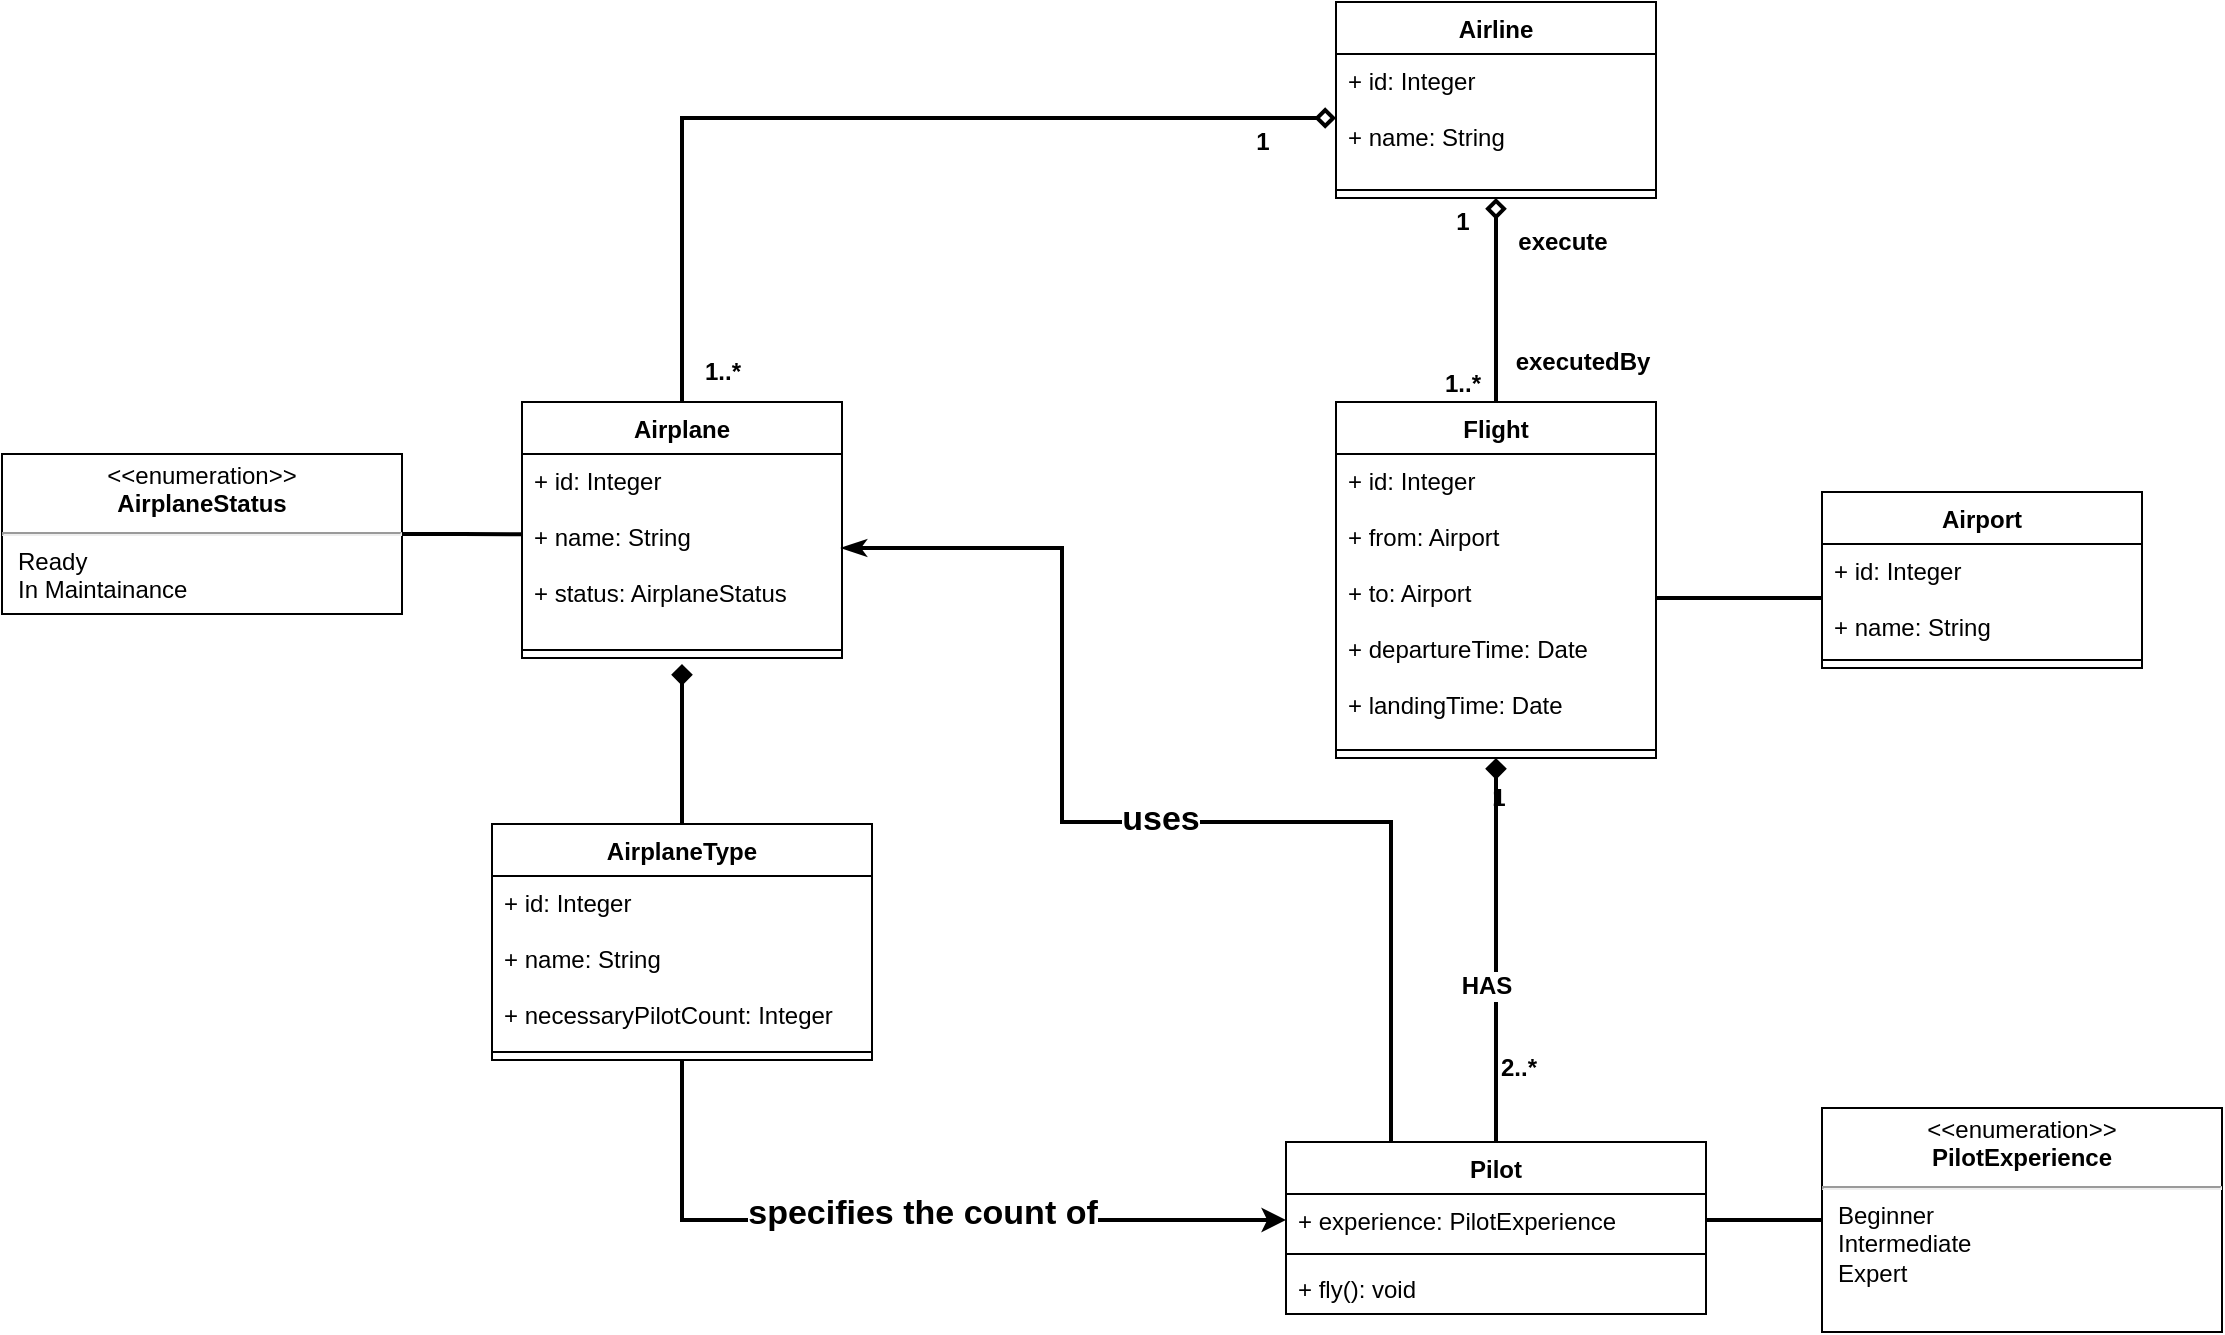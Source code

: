 <mxfile version="14.7.6" type="device"><diagram name="Page-1" id="929967ad-93f9-6ef4-fab6-5d389245f69c"><mxGraphModel dx="1736" dy="818" grid="1" gridSize="10" guides="1" tooltips="1" connect="1" arrows="1" fold="1" page="1" pageScale="1.5" pageWidth="1169" pageHeight="826" background="none" math="0" shadow="0"><root><mxCell id="0" style=";html=1;"/><mxCell id="1" style=";html=1;" parent="0"/><mxCell id="xUhMygq6KbPXx7pu0Cey-5" value="Airport" style="swimlane;fontStyle=1;align=center;verticalAlign=top;childLayout=stackLayout;horizontal=1;startSize=26;horizontalStack=0;resizeParent=1;resizeParentMax=0;resizeLast=0;collapsible=1;marginBottom=0;" vertex="1" parent="1"><mxGeometry x="1232" y="532" width="160" height="88" as="geometry"/></mxCell><mxCell id="xUhMygq6KbPXx7pu0Cey-6" value="+ id: Integer&#10;&#10;+ name: String" style="text;strokeColor=none;fillColor=none;align=left;verticalAlign=top;spacingLeft=4;spacingRight=4;overflow=hidden;rotatable=0;points=[[0,0.5],[1,0.5]];portConstraint=eastwest;" vertex="1" parent="xUhMygq6KbPXx7pu0Cey-5"><mxGeometry y="26" width="160" height="54" as="geometry"/></mxCell><mxCell id="xUhMygq6KbPXx7pu0Cey-7" value="" style="line;strokeWidth=1;fillColor=none;align=left;verticalAlign=middle;spacingTop=-1;spacingLeft=3;spacingRight=3;rotatable=0;labelPosition=right;points=[];portConstraint=eastwest;" vertex="1" parent="xUhMygq6KbPXx7pu0Cey-5"><mxGeometry y="80" width="160" height="8" as="geometry"/></mxCell><mxCell id="xUhMygq6KbPXx7pu0Cey-53" style="edgeStyle=orthogonalEdgeStyle;rounded=0;orthogonalLoop=1;jettySize=auto;html=1;entryX=0;entryY=0.5;entryDx=0;entryDy=0;fontSize=12;endArrow=diamond;endFill=0;strokeWidth=2;" edge="1" parent="1" source="xUhMygq6KbPXx7pu0Cey-9" target="xUhMygq6KbPXx7pu0Cey-26"><mxGeometry relative="1" as="geometry"/></mxCell><mxCell id="xUhMygq6KbPXx7pu0Cey-54" value="&lt;b&gt;1..*&lt;/b&gt;" style="edgeLabel;html=1;align=center;verticalAlign=middle;resizable=0;points=[];fontSize=12;" vertex="1" connectable="0" parent="xUhMygq6KbPXx7pu0Cey-53"><mxGeometry x="-0.911" y="1" relative="1" as="geometry"><mxPoint x="21" y="6" as="offset"/></mxGeometry></mxCell><mxCell id="xUhMygq6KbPXx7pu0Cey-55" value="&lt;b&gt;1&lt;/b&gt;" style="edgeLabel;html=1;align=center;verticalAlign=middle;resizable=0;points=[];fontSize=12;" vertex="1" connectable="0" parent="xUhMygq6KbPXx7pu0Cey-53"><mxGeometry x="0.805" relative="1" as="geometry"><mxPoint x="8" y="12" as="offset"/></mxGeometry></mxCell><mxCell id="xUhMygq6KbPXx7pu0Cey-9" value="Airplane" style="swimlane;fontStyle=1;align=center;verticalAlign=top;childLayout=stackLayout;horizontal=1;startSize=26;horizontalStack=0;resizeParent=1;resizeParentMax=0;resizeLast=0;collapsible=1;marginBottom=0;" vertex="1" parent="1"><mxGeometry x="582" y="487" width="160" height="128" as="geometry"/></mxCell><mxCell id="xUhMygq6KbPXx7pu0Cey-10" value="+ id: Integer&#10;&#10;+ name: String&#10;&#10;+ status: AirplaneStatus" style="text;strokeColor=none;fillColor=none;align=left;verticalAlign=top;spacingLeft=4;spacingRight=4;overflow=hidden;rotatable=0;points=[[0,0.5],[1,0.5]];portConstraint=eastwest;" vertex="1" parent="xUhMygq6KbPXx7pu0Cey-9"><mxGeometry y="26" width="160" height="94" as="geometry"/></mxCell><mxCell id="xUhMygq6KbPXx7pu0Cey-11" value="" style="line;strokeWidth=1;fillColor=none;align=left;verticalAlign=middle;spacingTop=-1;spacingLeft=3;spacingRight=3;rotatable=0;labelPosition=right;points=[];portConstraint=eastwest;" vertex="1" parent="xUhMygq6KbPXx7pu0Cey-9"><mxGeometry y="120" width="160" height="8" as="geometry"/></mxCell><mxCell id="xUhMygq6KbPXx7pu0Cey-43" style="edgeStyle=orthogonalEdgeStyle;rounded=0;orthogonalLoop=1;jettySize=auto;html=1;fontSize=12;endArrow=diamond;endFill=1;strokeWidth=2;entryX=0.5;entryY=1;entryDx=0;entryDy=0;" edge="1" parent="1" source="xUhMygq6KbPXx7pu0Cey-17" target="xUhMygq6KbPXx7pu0Cey-21"><mxGeometry relative="1" as="geometry"><mxPoint x="1152" y="576" as="targetPoint"/></mxGeometry></mxCell><mxCell id="xUhMygq6KbPXx7pu0Cey-44" value="1" style="edgeLabel;html=1;align=center;verticalAlign=middle;resizable=0;points=[];fontSize=12;fontStyle=1;labelBackgroundColor=none;" vertex="1" connectable="0" parent="xUhMygq6KbPXx7pu0Cey-43"><mxGeometry x="0.709" y="-1" relative="1" as="geometry"><mxPoint y="-8" as="offset"/></mxGeometry></mxCell><mxCell id="xUhMygq6KbPXx7pu0Cey-45" value="2..*" style="edgeLabel;html=1;align=center;verticalAlign=middle;resizable=0;points=[];fontSize=12;fontStyle=1;labelBackgroundColor=none;" vertex="1" connectable="0" parent="xUhMygq6KbPXx7pu0Cey-43"><mxGeometry x="-0.673" y="-3" relative="1" as="geometry"><mxPoint x="8" y="-6" as="offset"/></mxGeometry></mxCell><mxCell id="xUhMygq6KbPXx7pu0Cey-49" value="HAS" style="edgeLabel;html=1;align=center;verticalAlign=middle;resizable=0;points=[];fontSize=12;fontStyle=1" vertex="1" connectable="0" parent="xUhMygq6KbPXx7pu0Cey-43"><mxGeometry x="-0.184" relative="1" as="geometry"><mxPoint x="-5" as="offset"/></mxGeometry></mxCell><mxCell id="xUhMygq6KbPXx7pu0Cey-56" style="edgeStyle=orthogonalEdgeStyle;rounded=0;orthogonalLoop=1;jettySize=auto;html=1;entryX=1;entryY=0.5;entryDx=0;entryDy=0;fontSize=12;endArrow=classicThin;endFill=1;strokeWidth=2;exitX=0.25;exitY=0;exitDx=0;exitDy=0;" edge="1" parent="1" source="xUhMygq6KbPXx7pu0Cey-17" target="xUhMygq6KbPXx7pu0Cey-10"><mxGeometry relative="1" as="geometry"><Array as="points"><mxPoint x="1017" y="697"/><mxPoint x="852" y="697"/><mxPoint x="852" y="560"/></Array></mxGeometry></mxCell><mxCell id="xUhMygq6KbPXx7pu0Cey-57" value="&lt;b style=&quot;font-size: 17px;&quot;&gt;&lt;font style=&quot;font-size: 17px;&quot;&gt;uses&lt;/font&gt;&lt;/b&gt;" style="edgeLabel;html=1;align=center;verticalAlign=middle;resizable=0;points=[];fontSize=17;" vertex="1" connectable="0" parent="xUhMygq6KbPXx7pu0Cey-56"><mxGeometry x="-0.017" y="-1" relative="1" as="geometry"><mxPoint x="5" as="offset"/></mxGeometry></mxCell><mxCell id="xUhMygq6KbPXx7pu0Cey-17" value="Pilot" style="swimlane;fontStyle=1;align=center;verticalAlign=top;childLayout=stackLayout;horizontal=1;startSize=26;horizontalStack=0;resizeParent=1;resizeParentMax=0;resizeLast=0;collapsible=1;marginBottom=0;" vertex="1" parent="1"><mxGeometry x="964" y="857" width="210" height="86" as="geometry"/></mxCell><mxCell id="xUhMygq6KbPXx7pu0Cey-18" value="+ experience: PilotExperience" style="text;strokeColor=none;fillColor=none;align=left;verticalAlign=top;spacingLeft=4;spacingRight=4;overflow=hidden;rotatable=0;points=[[0,0.5],[1,0.5]];portConstraint=eastwest;" vertex="1" parent="xUhMygq6KbPXx7pu0Cey-17"><mxGeometry y="26" width="210" height="26" as="geometry"/></mxCell><mxCell id="xUhMygq6KbPXx7pu0Cey-19" value="" style="line;strokeWidth=1;fillColor=none;align=left;verticalAlign=middle;spacingTop=-1;spacingLeft=3;spacingRight=3;rotatable=0;labelPosition=right;points=[];portConstraint=eastwest;" vertex="1" parent="xUhMygq6KbPXx7pu0Cey-17"><mxGeometry y="52" width="210" height="8" as="geometry"/></mxCell><mxCell id="xUhMygq6KbPXx7pu0Cey-20" value="+ fly(): void" style="text;strokeColor=none;fillColor=none;align=left;verticalAlign=top;spacingLeft=4;spacingRight=4;overflow=hidden;rotatable=0;points=[[0,0.5],[1,0.5]];portConstraint=eastwest;" vertex="1" parent="xUhMygq6KbPXx7pu0Cey-17"><mxGeometry y="60" width="210" height="26" as="geometry"/></mxCell><mxCell id="xUhMygq6KbPXx7pu0Cey-21" value="Flight" style="swimlane;fontStyle=1;align=center;verticalAlign=top;childLayout=stackLayout;horizontal=1;startSize=26;horizontalStack=0;resizeParent=1;resizeParentMax=0;resizeLast=0;collapsible=1;marginBottom=0;" vertex="1" parent="1"><mxGeometry x="989" y="487" width="160" height="178" as="geometry"/></mxCell><mxCell id="xUhMygq6KbPXx7pu0Cey-22" value="+ id: Integer&#10;&#10;+ from: Airport&#10;&#10;+ to: Airport&#10;&#10;+ departureTime: Date&#10;&#10;+ landingTime: Date" style="text;strokeColor=none;fillColor=none;align=left;verticalAlign=top;spacingLeft=4;spacingRight=4;overflow=hidden;rotatable=0;points=[[0,0.5],[1,0.5]];portConstraint=eastwest;" vertex="1" parent="xUhMygq6KbPXx7pu0Cey-21"><mxGeometry y="26" width="160" height="144" as="geometry"/></mxCell><mxCell id="xUhMygq6KbPXx7pu0Cey-23" value="" style="line;strokeWidth=1;fillColor=none;align=left;verticalAlign=middle;spacingTop=-1;spacingLeft=3;spacingRight=3;rotatable=0;labelPosition=right;points=[];portConstraint=eastwest;" vertex="1" parent="xUhMygq6KbPXx7pu0Cey-21"><mxGeometry y="170" width="160" height="8" as="geometry"/></mxCell><mxCell id="xUhMygq6KbPXx7pu0Cey-25" value="Airline" style="swimlane;fontStyle=1;align=center;verticalAlign=top;childLayout=stackLayout;horizontal=1;startSize=26;horizontalStack=0;resizeParent=1;resizeParentMax=0;resizeLast=0;collapsible=1;marginBottom=0;" vertex="1" parent="1"><mxGeometry x="989" y="287" width="160" height="98" as="geometry"/></mxCell><mxCell id="xUhMygq6KbPXx7pu0Cey-26" value="+ id: Integer&#10;&#10;+ name: String&#10;" style="text;strokeColor=none;fillColor=none;align=left;verticalAlign=top;spacingLeft=4;spacingRight=4;overflow=hidden;rotatable=0;points=[[0,0.5],[1,0.5]];portConstraint=eastwest;" vertex="1" parent="xUhMygq6KbPXx7pu0Cey-25"><mxGeometry y="26" width="160" height="64" as="geometry"/></mxCell><mxCell id="xUhMygq6KbPXx7pu0Cey-27" value="" style="line;strokeWidth=1;fillColor=none;align=left;verticalAlign=middle;spacingTop=-1;spacingLeft=3;spacingRight=3;rotatable=0;labelPosition=right;points=[];portConstraint=eastwest;" vertex="1" parent="xUhMygq6KbPXx7pu0Cey-25"><mxGeometry y="90" width="160" height="8" as="geometry"/></mxCell><mxCell id="xUhMygq6KbPXx7pu0Cey-39" style="edgeStyle=orthogonalEdgeStyle;rounded=0;orthogonalLoop=1;jettySize=auto;html=1;entryX=0;entryY=0.427;entryDx=0;entryDy=0;entryPerimeter=0;endArrow=none;endFill=0;strokeWidth=2;" edge="1" parent="1" source="xUhMygq6KbPXx7pu0Cey-32" target="xUhMygq6KbPXx7pu0Cey-10"><mxGeometry relative="1" as="geometry"/></mxCell><mxCell id="xUhMygq6KbPXx7pu0Cey-32" value="&lt;p style=&quot;margin: 0px ; margin-top: 4px ; text-align: center&quot;&gt;&amp;lt;&amp;lt;enumeration&amp;gt;&amp;gt;&lt;br&gt;&lt;b&gt;AirplaneStatus&lt;/b&gt;&lt;br&gt;&lt;/p&gt;&lt;hr&gt;&lt;p style=&quot;margin: 0px ; margin-left: 8px ; text-align: left&quot;&gt;Ready&lt;/p&gt;&lt;p style=&quot;margin: 0px ; margin-left: 8px ; text-align: left&quot;&gt;In Maintainance&lt;/p&gt;" style="shape=rect;html=1;overflow=fill;whiteSpace=wrap;" vertex="1" parent="1"><mxGeometry x="322" y="513" width="200" height="80" as="geometry"/></mxCell><mxCell id="xUhMygq6KbPXx7pu0Cey-33" value="AirplaneType" style="swimlane;fontStyle=1;align=center;verticalAlign=top;childLayout=stackLayout;horizontal=1;startSize=26;horizontalStack=0;resizeParent=1;resizeParentMax=0;resizeLast=0;collapsible=1;marginBottom=0;" vertex="1" parent="1"><mxGeometry x="567" y="698" width="190" height="118" as="geometry"/></mxCell><mxCell id="xUhMygq6KbPXx7pu0Cey-34" value="+ id: Integer&#10;&#10;+ name: String&#10;&#10;+ necessaryPilotCount: Integer" style="text;strokeColor=none;fillColor=none;align=left;verticalAlign=top;spacingLeft=4;spacingRight=4;overflow=hidden;rotatable=0;points=[[0,0.5],[1,0.5]];portConstraint=eastwest;" vertex="1" parent="xUhMygq6KbPXx7pu0Cey-33"><mxGeometry y="26" width="190" height="84" as="geometry"/></mxCell><mxCell id="xUhMygq6KbPXx7pu0Cey-35" value="" style="line;strokeWidth=1;fillColor=none;align=left;verticalAlign=middle;spacingTop=-1;spacingLeft=3;spacingRight=3;rotatable=0;labelPosition=right;points=[];portConstraint=eastwest;" vertex="1" parent="xUhMygq6KbPXx7pu0Cey-33"><mxGeometry y="110" width="190" height="8" as="geometry"/></mxCell><mxCell id="xUhMygq6KbPXx7pu0Cey-48" style="edgeStyle=orthogonalEdgeStyle;rounded=0;orthogonalLoop=1;jettySize=auto;html=1;entryX=1;entryY=0.5;entryDx=0;entryDy=0;fontSize=12;endArrow=none;endFill=0;strokeWidth=2;" edge="1" parent="1" source="xUhMygq6KbPXx7pu0Cey-37" target="xUhMygq6KbPXx7pu0Cey-18"><mxGeometry relative="1" as="geometry"/></mxCell><mxCell id="xUhMygq6KbPXx7pu0Cey-37" value="&lt;p style=&quot;margin: 0px ; margin-top: 4px ; text-align: center&quot;&gt;&amp;lt;&amp;lt;enumeration&amp;gt;&amp;gt;&lt;br&gt;&lt;b&gt;PilotExperience&lt;/b&gt;&lt;br&gt;&lt;/p&gt;&lt;hr&gt;&lt;p style=&quot;margin: 0px ; margin-left: 8px ; text-align: left&quot;&gt;Beginner&lt;/p&gt;&lt;p style=&quot;margin: 0px ; margin-left: 8px ; text-align: left&quot;&gt;Intermediate&lt;/p&gt;&lt;p style=&quot;margin: 0px ; margin-left: 8px ; text-align: left&quot;&gt;Expert&lt;/p&gt;" style="shape=rect;html=1;overflow=fill;whiteSpace=wrap;" vertex="1" parent="1"><mxGeometry x="1232" y="840" width="200" height="112" as="geometry"/></mxCell><mxCell id="xUhMygq6KbPXx7pu0Cey-38" style="edgeStyle=orthogonalEdgeStyle;rounded=0;orthogonalLoop=1;jettySize=auto;html=1;endArrow=diamond;endFill=1;strokeWidth=2;" edge="1" parent="1" source="xUhMygq6KbPXx7pu0Cey-33"><mxGeometry relative="1" as="geometry"><mxPoint x="662" y="618" as="targetPoint"/></mxGeometry></mxCell><mxCell id="xUhMygq6KbPXx7pu0Cey-40" style="edgeStyle=orthogonalEdgeStyle;rounded=0;orthogonalLoop=1;jettySize=auto;html=1;entryX=0.5;entryY=1;entryDx=0;entryDy=0;endArrow=diamond;endFill=0;strokeWidth=2;exitX=0.5;exitY=0;exitDx=0;exitDy=0;" edge="1" parent="1" source="xUhMygq6KbPXx7pu0Cey-21" target="xUhMygq6KbPXx7pu0Cey-25"><mxGeometry relative="1" as="geometry"/></mxCell><mxCell id="xUhMygq6KbPXx7pu0Cey-41" value="1" style="edgeLabel;html=1;align=center;verticalAlign=middle;resizable=0;points=[];fontSize=12;fontStyle=1;labelBackgroundColor=none;" vertex="1" connectable="0" parent="xUhMygq6KbPXx7pu0Cey-40"><mxGeometry x="0.741" relative="1" as="geometry"><mxPoint x="-17" y="-1" as="offset"/></mxGeometry></mxCell><mxCell id="xUhMygq6KbPXx7pu0Cey-42" value="1..*" style="edgeLabel;html=1;align=center;verticalAlign=middle;resizable=0;points=[];fontSize=12;fontStyle=1;labelBackgroundColor=none;" vertex="1" connectable="0" parent="xUhMygq6KbPXx7pu0Cey-40"><mxGeometry x="-0.851" y="-1" relative="1" as="geometry"><mxPoint x="-18" y="-2" as="offset"/></mxGeometry></mxCell><mxCell id="xUhMygq6KbPXx7pu0Cey-50" value="&lt;b&gt;execute&lt;/b&gt;" style="text;html=1;align=center;verticalAlign=middle;resizable=0;points=[];autosize=1;strokeColor=none;fontSize=12;" vertex="1" parent="1"><mxGeometry x="1072" y="397" width="60" height="20" as="geometry"/></mxCell><mxCell id="xUhMygq6KbPXx7pu0Cey-51" value="&lt;b&gt;executedBy&lt;/b&gt;" style="text;html=1;align=center;verticalAlign=middle;resizable=0;points=[];autosize=1;strokeColor=none;fontSize=12;" vertex="1" parent="1"><mxGeometry x="1072" y="457" width="80" height="20" as="geometry"/></mxCell><mxCell id="xUhMygq6KbPXx7pu0Cey-58" style="edgeStyle=orthogonalEdgeStyle;rounded=0;orthogonalLoop=1;jettySize=auto;html=1;fontSize=17;endArrow=classic;endFill=1;strokeWidth=2;exitX=0.5;exitY=1;exitDx=0;exitDy=0;entryX=0;entryY=0.5;entryDx=0;entryDy=0;" edge="1" parent="1" source="xUhMygq6KbPXx7pu0Cey-33" target="xUhMygq6KbPXx7pu0Cey-18"><mxGeometry relative="1" as="geometry"><mxPoint x="1012" y="787" as="targetPoint"/><Array as="points"><mxPoint x="662" y="896"/></Array></mxGeometry></mxCell><mxCell id="xUhMygq6KbPXx7pu0Cey-59" value="specifies the count of" style="edgeLabel;html=1;align=center;verticalAlign=middle;resizable=0;points=[];fontSize=17;fontStyle=1" vertex="1" connectable="0" parent="xUhMygq6KbPXx7pu0Cey-58"><mxGeometry x="-0.257" relative="1" as="geometry"><mxPoint x="58" y="-3" as="offset"/></mxGeometry></mxCell><mxCell id="xUhMygq6KbPXx7pu0Cey-61" style="edgeStyle=orthogonalEdgeStyle;rounded=0;orthogonalLoop=1;jettySize=auto;html=1;entryX=1;entryY=0.5;entryDx=0;entryDy=0;fontSize=17;endArrow=none;endFill=0;strokeWidth=2;" edge="1" parent="1" source="xUhMygq6KbPXx7pu0Cey-6" target="xUhMygq6KbPXx7pu0Cey-22"><mxGeometry relative="1" as="geometry"/></mxCell></root></mxGraphModel></diagram></mxfile>